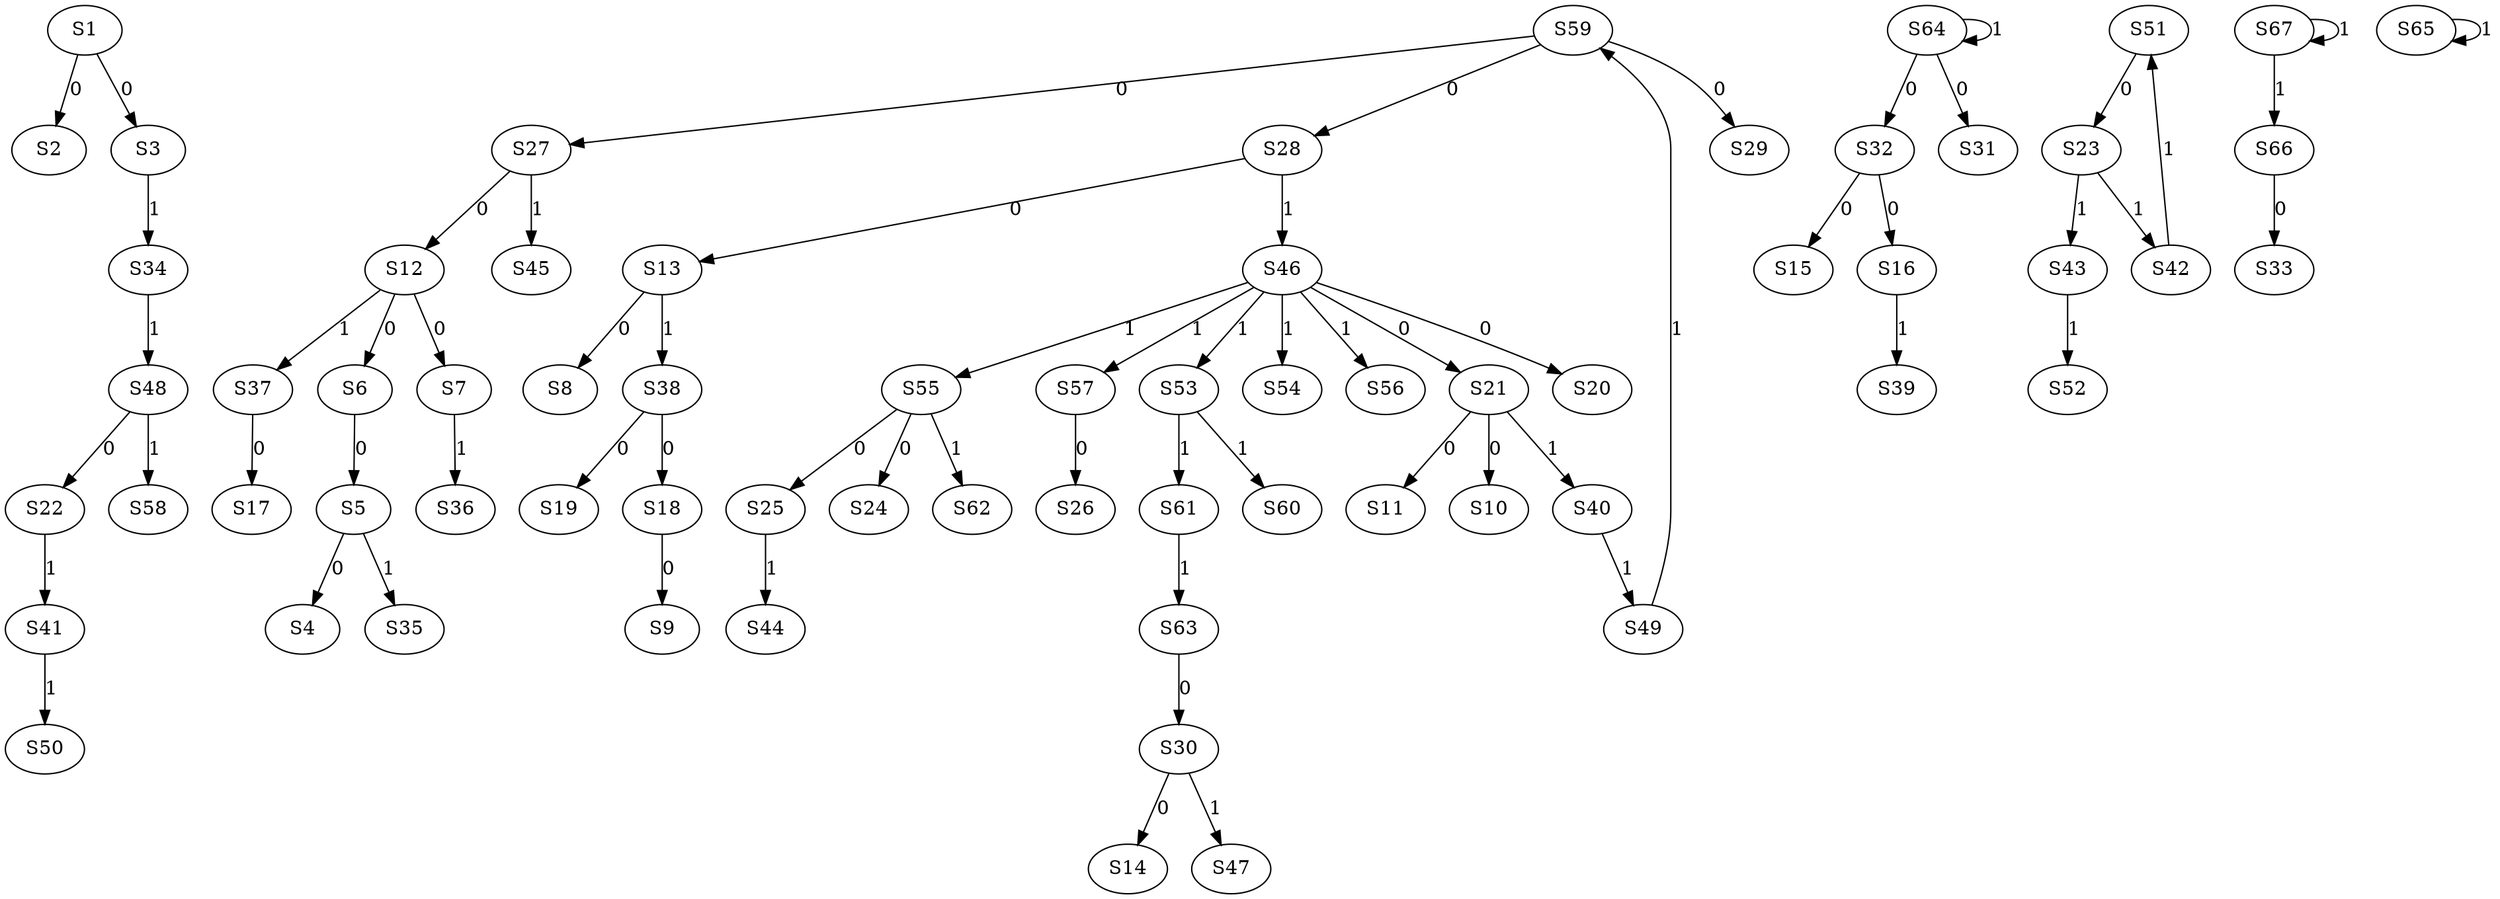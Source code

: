 strict digraph {
	S1 -> S2 [ label = 0 ];
	S1 -> S3 [ label = 0 ];
	S5 -> S4 [ label = 0 ];
	S6 -> S5 [ label = 0 ];
	S12 -> S6 [ label = 0 ];
	S12 -> S7 [ label = 0 ];
	S13 -> S8 [ label = 0 ];
	S18 -> S9 [ label = 0 ];
	S21 -> S10 [ label = 0 ];
	S21 -> S11 [ label = 0 ];
	S27 -> S12 [ label = 0 ];
	S28 -> S13 [ label = 0 ];
	S30 -> S14 [ label = 0 ];
	S32 -> S15 [ label = 0 ];
	S32 -> S16 [ label = 0 ];
	S37 -> S17 [ label = 0 ];
	S38 -> S18 [ label = 0 ];
	S38 -> S19 [ label = 0 ];
	S46 -> S20 [ label = 0 ];
	S46 -> S21 [ label = 0 ];
	S48 -> S22 [ label = 0 ];
	S51 -> S23 [ label = 0 ];
	S55 -> S24 [ label = 0 ];
	S55 -> S25 [ label = 0 ];
	S57 -> S26 [ label = 0 ];
	S59 -> S27 [ label = 0 ];
	S59 -> S28 [ label = 0 ];
	S59 -> S29 [ label = 0 ];
	S63 -> S30 [ label = 0 ];
	S64 -> S31 [ label = 0 ];
	S64 -> S32 [ label = 0 ];
	S66 -> S33 [ label = 0 ];
	S3 -> S34 [ label = 1 ];
	S5 -> S35 [ label = 1 ];
	S7 -> S36 [ label = 1 ];
	S12 -> S37 [ label = 1 ];
	S13 -> S38 [ label = 1 ];
	S16 -> S39 [ label = 1 ];
	S21 -> S40 [ label = 1 ];
	S22 -> S41 [ label = 1 ];
	S23 -> S42 [ label = 1 ];
	S23 -> S43 [ label = 1 ];
	S25 -> S44 [ label = 1 ];
	S27 -> S45 [ label = 1 ];
	S28 -> S46 [ label = 1 ];
	S30 -> S47 [ label = 1 ];
	S34 -> S48 [ label = 1 ];
	S40 -> S49 [ label = 1 ];
	S41 -> S50 [ label = 1 ];
	S42 -> S51 [ label = 1 ];
	S43 -> S52 [ label = 1 ];
	S46 -> S53 [ label = 1 ];
	S46 -> S54 [ label = 1 ];
	S46 -> S55 [ label = 1 ];
	S46 -> S56 [ label = 1 ];
	S46 -> S57 [ label = 1 ];
	S48 -> S58 [ label = 1 ];
	S49 -> S59 [ label = 1 ];
	S53 -> S60 [ label = 1 ];
	S53 -> S61 [ label = 1 ];
	S55 -> S62 [ label = 1 ];
	S61 -> S63 [ label = 1 ];
	S64 -> S64 [ label = 1 ];
	S65 -> S65 [ label = 1 ];
	S67 -> S66 [ label = 1 ];
	S67 -> S67 [ label = 1 ];
}